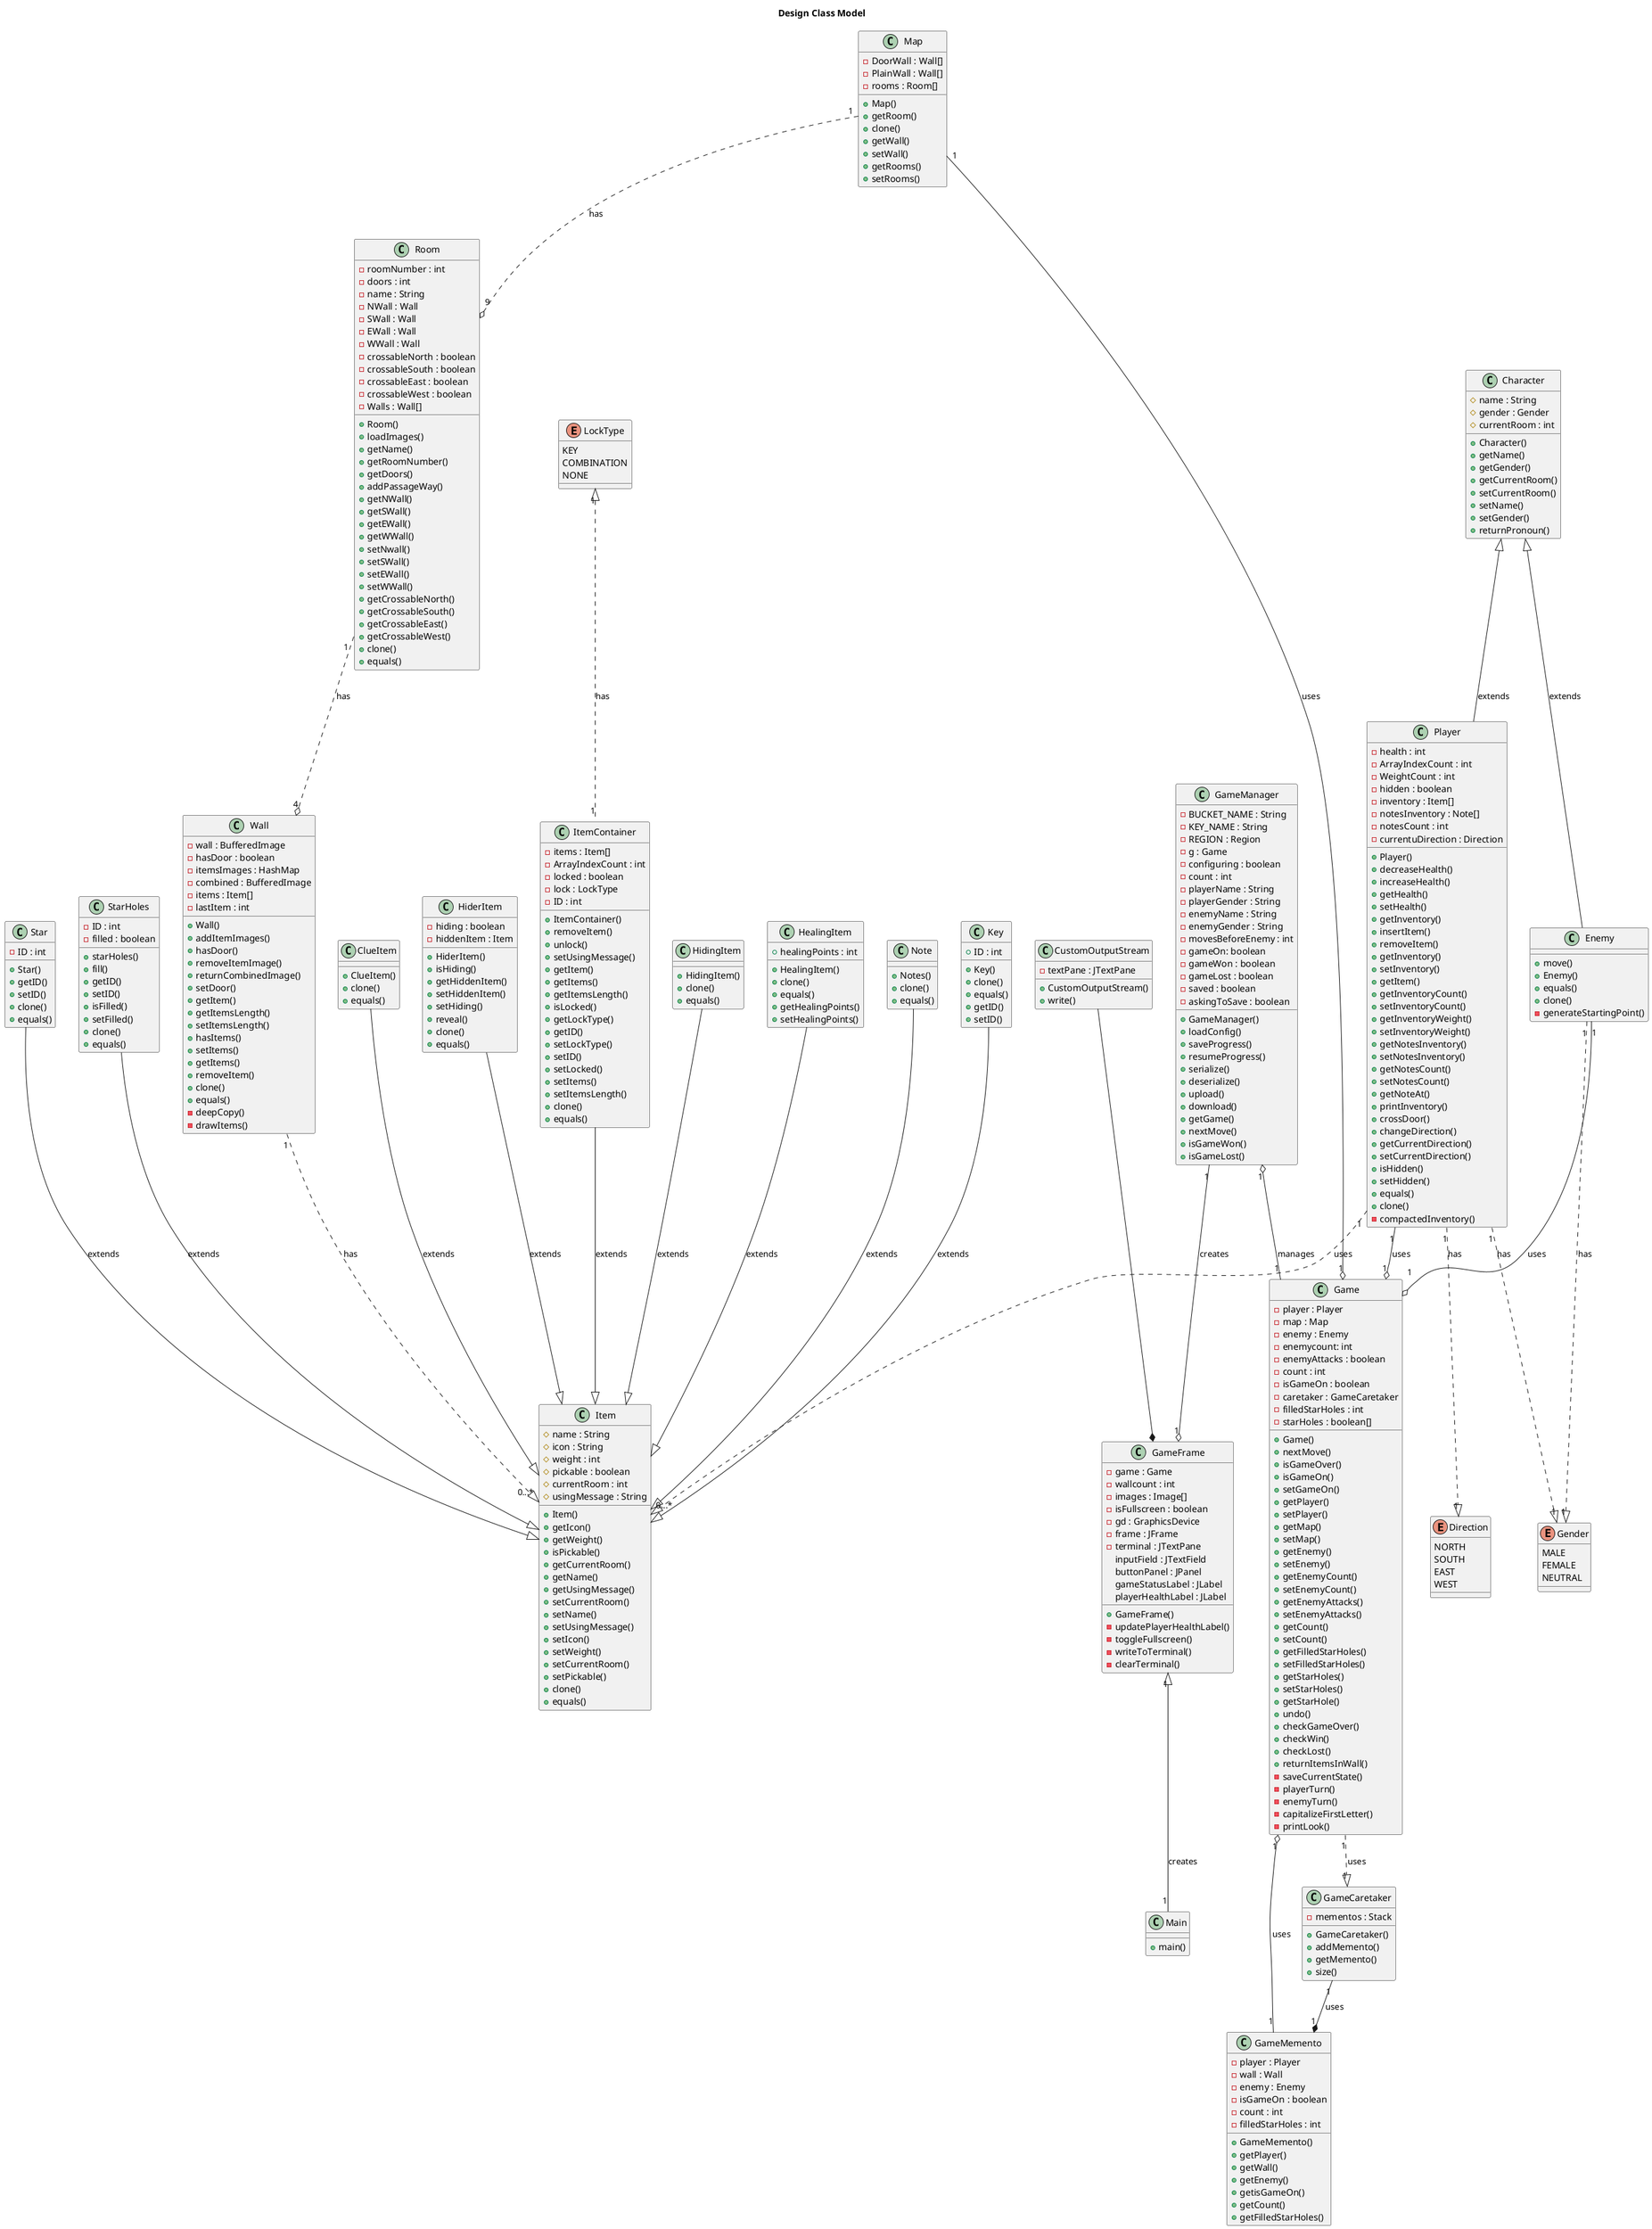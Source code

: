 @startuml DesignClassModel

    Title Design Class Model

    class Player {
        -health : int
        -ArrayIndexCount : int
        -WeightCount : int
        -hidden : boolean
        -inventory : Item[]
        -notesInventory : Note[]
        -notesCount : int
        -currentuDirection : Direction

        +Player()
        +decreaseHealth()
        +increaseHealth()
        +getHealth()
        +setHealth()
        +getInventory()
        +insertItem()
        +removeItem()
        +getInventory()
        +setInventory()
        +getItem()
        +getInventoryCount()
        +setInventoryCount()
        +getInventoryWeight()
        +setInventoryWeight()
        +getNotesInventory()
        +setNotesInventory()
        +getNotesCount()
        +setNotesCount()
        +getNoteAt()
        +printInventory()
        +crossDoor()
        +changeDirection()
        +getCurrentDirection()
        +setCurrentDirection()
        +isHidden()
        +setHidden()
        +equals()
        +clone()
        -compactedInventory()
    }

    class GameMemento{
        -player : Player
        -wall : Wall
        -enemy : Enemy
        -isGameOn : boolean
        -count : int
        -filledStarHoles : int

        +GameMemento()
        +getPlayer()
        +getWall()
        +getEnemy()
        +getisGameOn()
        +getCount()
        +getFilledStarHoles()
    }

    class GameCaretaker{
        -mementos : Stack

        +GameCaretaker()
        +addMemento()
        +getMemento()
        +size()
    }

    enum Gender {
        MALE
        FEMALE
        NEUTRAL
    }

    enum Direction {
        NORTH
        SOUTH
        EAST
        WEST
    }

    enum LockType {
        KEY
        COMBINATION
        NONE
    }

    class Enemy{
        +move()
        +Enemy()
        +equals()
        +clone()
        -generateStartingPoint()
    }

    class GameFrame {
        -game : Game
        -wallcount : int
        -images : Image[]
        -isFullscreen : boolean
        - gd : GraphicsDevice
        -frame : JFrame
        -terminal : JTextPane
        inputField : JTextField
        buttonPanel : JPanel
        gameStatusLabel : JLabel
        playerHealthLabel : JLabel
        +GameFrame()
        -updatePlayerHealthLabel()
        -toggleFullscreen()
        -writeToTerminal()
        -clearTerminal()
    }

    class Game {
        -player : Player
        -map : Map
        -enemy : Enemy
        -enemycount: int
        -enemyAttacks : boolean
        -count : int
        -isGameOn : boolean
        -caretaker : GameCaretaker
        -filledStarHoles : int
        -starHoles : boolean[]
        
        +Game()
        +nextMove()
        +isGameOver()
        +isGameOn()
        +setGameOn()
        +getPlayer()
        +setPlayer()
        +getMap()
        +setMap()
        +getEnemy()
        +setEnemy()
        +getEnemyCount()
        +setEnemyCount()
        +getEnemyAttacks()
        +setEnemyAttacks()
        +getCount()
        +setCount()
        +getFilledStarHoles()
        +setFilledStarHoles()
        +getStarHoles()
        +setStarHoles()
        +getStarHole()
        +undo()
        +checkGameOver()
        +checkWin()
        +checkLost()
        +returnItemsInWall()
        -saveCurrentState()
        -playerTurn()
        -enemyTurn()
        -capitalizeFirstLetter()
        -printLook()
    }

    class Main {
        +main()
    }

    class Item{
        #name : String
        #icon : String
        #weight : int
        #pickable : boolean
        #currentRoom : int
        #usingMessage : String

        +Item()
        +getIcon()
        +getWeight()
        +isPickable()
        +getCurrentRoom()
        +getName()
        +getUsingMessage()
        +setCurrentRoom()
        +setName()
        +setUsingMessage()
        +setIcon()
        +setWeight()
        +setCurrentRoom()
        +setPickable()
        +clone()
        +equals()
    }

    class ClueItem{
        +ClueItem()
        +clone()
        +equals()
    }

    class HiderItem{
        -hiding : boolean
        -hiddenItem : Item

        +HiderItem()
        +isHiding()
        +getHiddenItem()
        +setHiddenItem()
        +setHiding()
        +reveal()
        +clone()
        +equals()
    }

    class ItemContainer{
        -items : Item[]
        -ArrayIndexCount : int
        -locked : boolean
        -lock : LockType
        -ID : int

        +ItemContainer()
        +removeItem()
        +unlock()
        +setUsingMessage()
        +getItem()
        +getItems()
        +getItemsLength()
        +isLocked()
        +getLockType()
        +getID()
        +setLockType()
        +setID()
        +setLocked()
        +setItems()
        +setItemsLength()
        +clone()
        +equals()
    }

    class CustomOutputStream{
        -textPane : JTextPane
        
        +CustomOutputStream()
        +write()
    }

    class HidingItem{
        +HidingItem()
        +clone()
        +equals()
    }

    class HealingItem{
        +healingPoints : int

        +HealingItem()
        +clone()
        +equals()
        +getHealingPoints()
        +setHealingPoints()
    }

    class Note {
        +Notes()
        +clone()
        +equals()
    }

    class Key {
        +ID : int

        +Key()
        +clone()
        +equals()
        +getID()
        +setID()
    }

    class Map {
        -DoorWall : Wall[]
        -PlainWall : Wall[]
        -rooms : Room[]

        +Map()
        +getRoom()
        +clone()
        +getWall()
        +setWall()
        +getRooms()
        +setRooms()
    }

    class Room {
        -roomNumber : int
        -doors : int
        -name : String
        -NWall : Wall
        -SWall : Wall
        -EWall : Wall
        -WWall : Wall
        -crossableNorth : boolean
        -crossableSouth : boolean
        -crossableEast : boolean
        -crossableWest : boolean
        -Walls : Wall[]

        +Room()
        +loadImages()
        +getName()
        +getRoomNumber()
        +getDoors()
        +addPassageWay()
        +getNWall()
        +getSWall()
        +getEWall()
        +getWWall()
        +setNwall()
        +setSWall()
        +setEWall()
        +setWWall()
        +getCrossableNorth()
        +getCrossableSouth()
        +getCrossableEast()
        +getCrossableWest()
        +clone()
        +equals()
    }
    
    class Character {
        #name : String
        #gender : Gender
        #currentRoom : int

        +Character()
        +getName()
        +getGender()
        +getCurrentRoom()
        +setCurrentRoom()
        +setName()
        +setGender()
        +returnPronoun()
    }

    class Wall
    {
        -wall : BufferedImage
        -hasDoor : boolean
        -itemsImages : HashMap
        -combined : BufferedImage
        -items : Item[]
        -lastItem : int
        
        +Wall()
        +addItemImages()
        +hasDoor()
        +removeItemImage()
        +returnCombinedImage()
        +setDoor()
        +getItem()
        +getItemsLength()
        +setItemsLength()
        +hasItems()
        +setItems()
        +getItems()
        +removeItem()
        +clone()
        +equals()
        -deepCopy()
        -drawItems()
    }

    class Star {
        -ID : int

        +Star()
        +getID()
        +setID()
        +clone()
        +equals()
    }

    class StarHoles {
        -ID : int
        -filled : boolean

        +starHoles()
        +fill()
        +getID()
        +setID()
        +isFilled()
        +setFilled()
        +clone()
        +equals()
    }

    class GameManager {
        -BUCKET_NAME : String
        -KEY_NAME : String
        -REGION : Region
        -g : Game   
        -configuring : boolean
        -count : int
        -playerName : String
        -playerGender : String
        -enemyName : String
        -enemyGender : String
        -movesBeforeEnemy : int
        -gameOn: boolean
        -gameWon : boolean
        -gameLost : boolean
        -saved : boolean
        -askingToSave : boolean

        +GameManager()
        +loadConfig()
        +saveProgress()
        +resumeProgress()
        +serialize()
        +deserialize()
        +upload()
        +download()
        +getGame()
        +nextMove()
        +isGameWon()
        +isGameLost()
    }

    Player"1" ..|> "1"Gender : has
    LockType"1" <|.. "1"ItemContainer : has
    Map"1" ..o "9" Room : has
    Room"1" ..o "4" Wall :has
    Player"1" ..|> "0...*"Item : uses 
    Wall"1" ..|> "0...*" Item : has
    Player"1" ..|> "1"Direction : has
    Key --|> Item : extends
    HiderItem --|> Item : extends
    ItemContainer --|> Item : extends
    HealingItem --|> Item : extends
    ClueItem --|> Item : extends
    HidingItem --|> Item : extends
    Note --|> Item : extends
    Star --|> Item : extends
    StarHoles --|> Item : extends
    Enemy"1" ..|> "1"Gender : has
    Character <|-- Player : extends
    Character <|-- Enemy : extends
    Player "1" --o "1" Game : uses
    Map "1" --o "1" Game : uses
    Enemy "1" --o "1" Game : uses
    GameMemento "1" --o "1" Game : uses
    GameCaretaker "1" --* "1" GameMemento : uses
    Game "1" ..|> "1" GameCaretaker : uses
    GameManager "1" --o "1" GameFrame : creates
    GameManager "1" o-- "1" Game : manages
    GameFrame "1" <|-- "1" Main : creates
    CustomOutputStream --* GameFrame

@enduml
